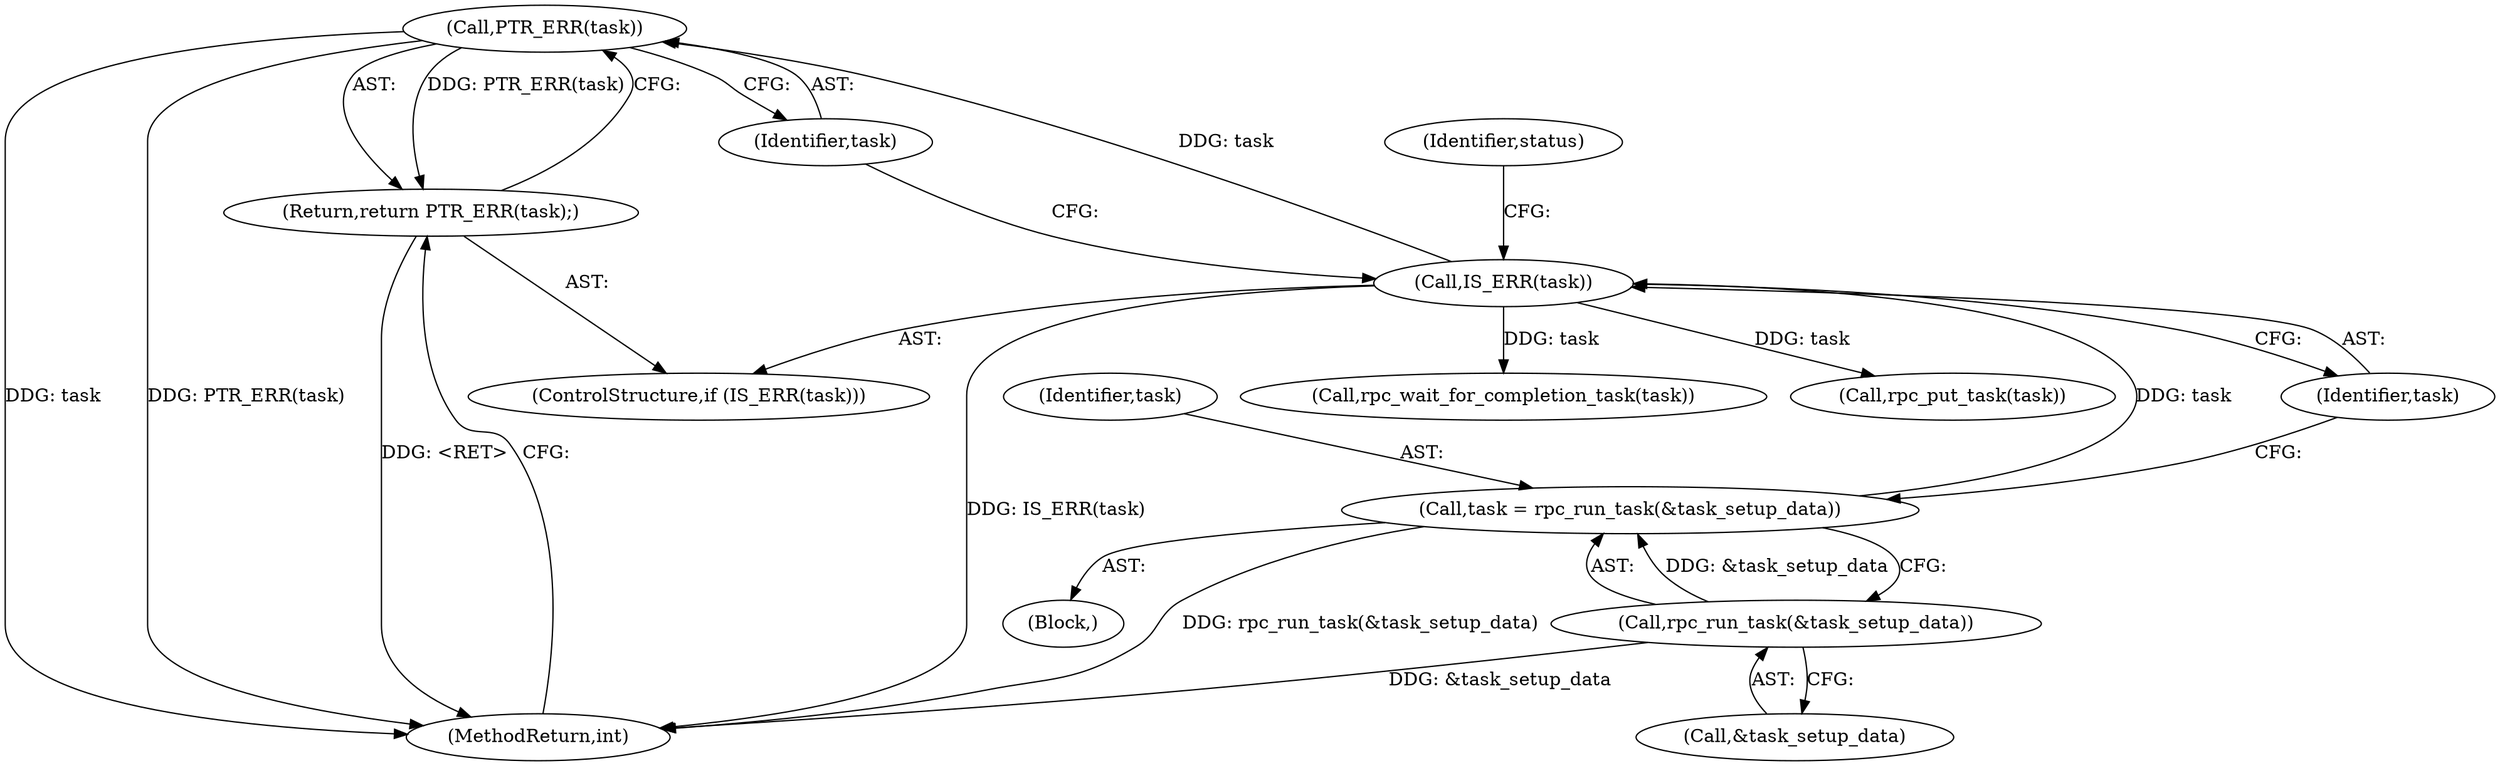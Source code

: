 digraph "0_linux_dc0b027dfadfcb8a5504f7d8052754bf8d501ab9_8@pointer" {
"1000290" [label="(Call,PTR_ERR(task))"];
"1000287" [label="(Call,IS_ERR(task))"];
"1000281" [label="(Call,task = rpc_run_task(&task_setup_data))"];
"1000283" [label="(Call,rpc_run_task(&task_setup_data))"];
"1000289" [label="(Return,return PTR_ERR(task);)"];
"1000284" [label="(Call,&task_setup_data)"];
"1000299" [label="(Call,rpc_wait_for_completion_task(task))"];
"1000282" [label="(Identifier,task)"];
"1000287" [label="(Call,IS_ERR(task))"];
"1000286" [label="(ControlStructure,if (IS_ERR(task)))"];
"1000293" [label="(Identifier,status)"];
"1000301" [label="(Call,rpc_put_task(task))"];
"1000105" [label="(Block,)"];
"1000288" [label="(Identifier,task)"];
"1000281" [label="(Call,task = rpc_run_task(&task_setup_data))"];
"1000283" [label="(Call,rpc_run_task(&task_setup_data))"];
"1000315" [label="(MethodReturn,int)"];
"1000289" [label="(Return,return PTR_ERR(task);)"];
"1000290" [label="(Call,PTR_ERR(task))"];
"1000291" [label="(Identifier,task)"];
"1000290" -> "1000289"  [label="AST: "];
"1000290" -> "1000291"  [label="CFG: "];
"1000291" -> "1000290"  [label="AST: "];
"1000289" -> "1000290"  [label="CFG: "];
"1000290" -> "1000315"  [label="DDG: task"];
"1000290" -> "1000315"  [label="DDG: PTR_ERR(task)"];
"1000290" -> "1000289"  [label="DDG: PTR_ERR(task)"];
"1000287" -> "1000290"  [label="DDG: task"];
"1000287" -> "1000286"  [label="AST: "];
"1000287" -> "1000288"  [label="CFG: "];
"1000288" -> "1000287"  [label="AST: "];
"1000291" -> "1000287"  [label="CFG: "];
"1000293" -> "1000287"  [label="CFG: "];
"1000287" -> "1000315"  [label="DDG: IS_ERR(task)"];
"1000281" -> "1000287"  [label="DDG: task"];
"1000287" -> "1000299"  [label="DDG: task"];
"1000287" -> "1000301"  [label="DDG: task"];
"1000281" -> "1000105"  [label="AST: "];
"1000281" -> "1000283"  [label="CFG: "];
"1000282" -> "1000281"  [label="AST: "];
"1000283" -> "1000281"  [label="AST: "];
"1000288" -> "1000281"  [label="CFG: "];
"1000281" -> "1000315"  [label="DDG: rpc_run_task(&task_setup_data)"];
"1000283" -> "1000281"  [label="DDG: &task_setup_data"];
"1000283" -> "1000284"  [label="CFG: "];
"1000284" -> "1000283"  [label="AST: "];
"1000283" -> "1000315"  [label="DDG: &task_setup_data"];
"1000289" -> "1000286"  [label="AST: "];
"1000315" -> "1000289"  [label="CFG: "];
"1000289" -> "1000315"  [label="DDG: <RET>"];
}
